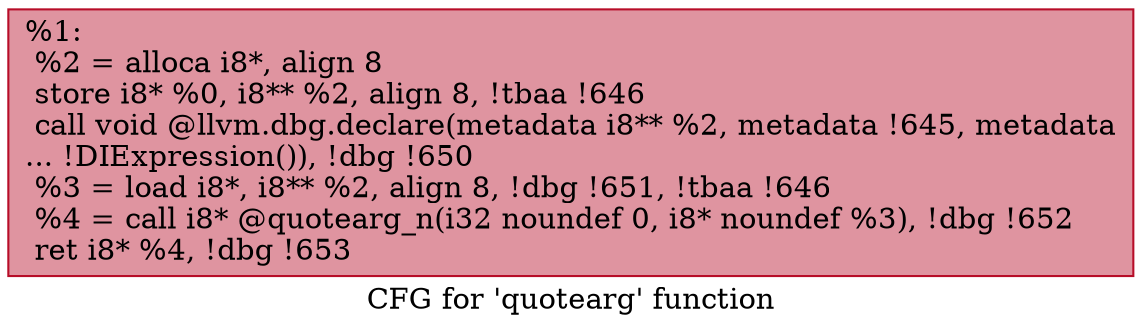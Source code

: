 digraph "CFG for 'quotearg' function" {
	label="CFG for 'quotearg' function";

	Node0x75aae0 [shape=record,color="#b70d28ff", style=filled, fillcolor="#b70d2870",label="{%1:\l  %2 = alloca i8*, align 8\l  store i8* %0, i8** %2, align 8, !tbaa !646\l  call void @llvm.dbg.declare(metadata i8** %2, metadata !645, metadata\l... !DIExpression()), !dbg !650\l  %3 = load i8*, i8** %2, align 8, !dbg !651, !tbaa !646\l  %4 = call i8* @quotearg_n(i32 noundef 0, i8* noundef %3), !dbg !652\l  ret i8* %4, !dbg !653\l}"];
}
